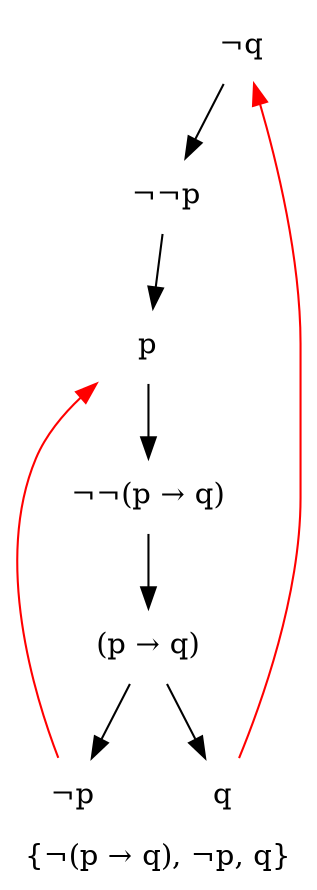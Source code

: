 digraph G {
	label = "{&not;(p &rarr; q), &not;p, q}";
	node [ shape = "plaintext" ];
	0 [ label = "&not;q" ];
	1 [ label = "&not;&not;p" ];
	0 -> 1;
	2 [ label = "p" ];
	1 -> 2;
	3 [ label = "&not;&not;(p &rarr; q)" ];
	2 -> 3;
	4 [ label = "(p &rarr; q)" ];
	3 -> 4;
	5 [ label = "&not;p" ];
	4 -> 5;
	5 -> 2 [ arrowtail = "normal", color = "red" ];
	6 [ label = "q" ];
	4 -> 6;
	6 -> 0 [ arrowtail = "normal", color = "red" ];
}